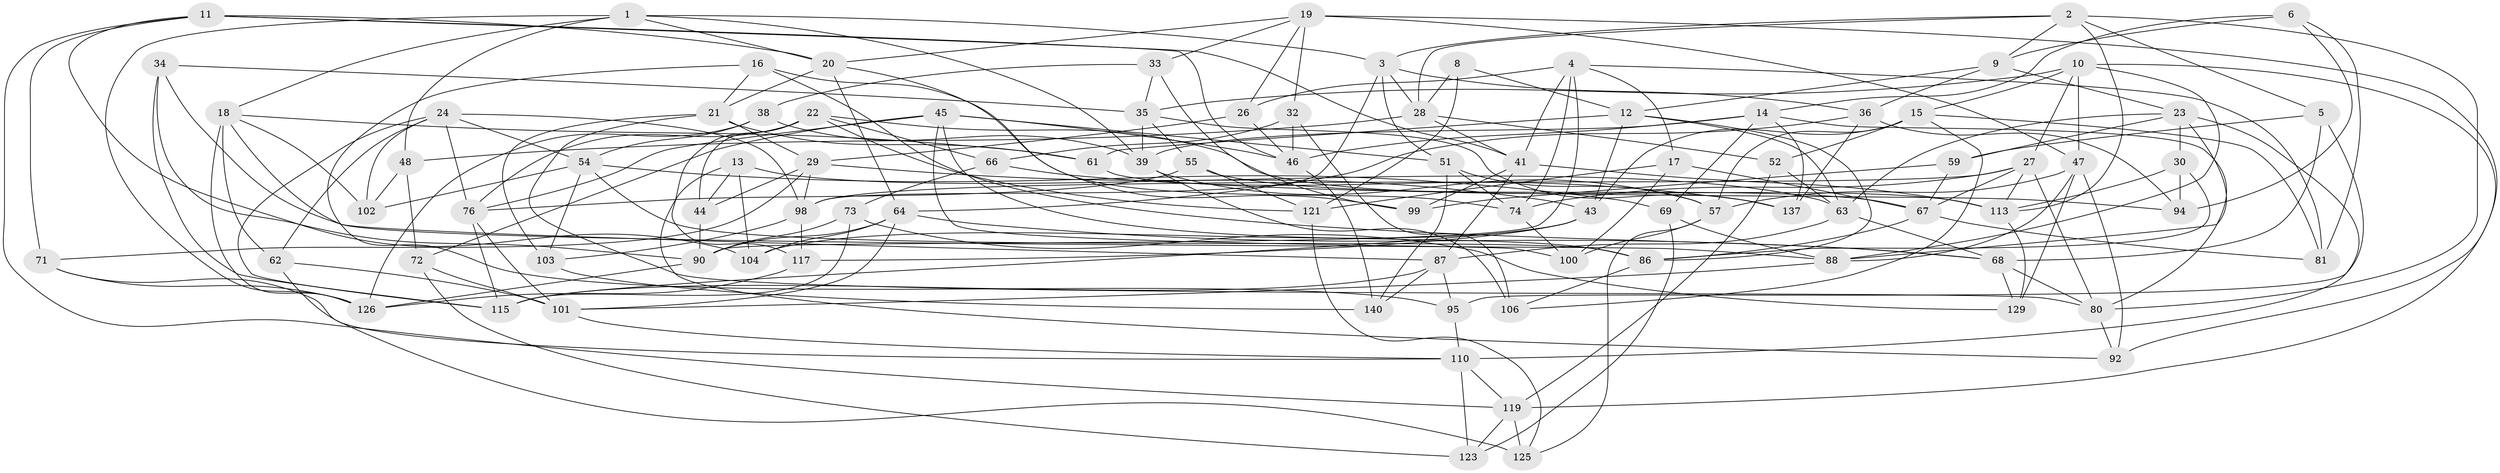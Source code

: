 // original degree distribution, {4: 1.0}
// Generated by graph-tools (version 1.1) at 2025/42/03/06/25 10:42:23]
// undirected, 90 vertices, 227 edges
graph export_dot {
graph [start="1"]
  node [color=gray90,style=filled];
  1 [super="+135"];
  2 [super="+84"];
  3 [super="+7"];
  4 [super="+60"];
  5;
  6;
  8;
  9 [super="+111"];
  10 [super="+42"];
  11 [super="+78"];
  12 [super="+50"];
  13;
  14 [super="+58"];
  15 [super="+97"];
  16;
  17;
  18 [super="+49"];
  19 [super="+25"];
  20 [super="+70"];
  21 [super="+31"];
  22 [super="+65"];
  23 [super="+75"];
  24 [super="+114"];
  26;
  27 [super="+37"];
  28 [super="+91"];
  29 [super="+53"];
  30;
  32;
  33;
  34;
  35 [super="+93"];
  36 [super="+40"];
  38;
  39 [super="+133"];
  41 [super="+56"];
  43 [super="+77"];
  44;
  45 [super="+96"];
  46 [super="+82"];
  47 [super="+138"];
  48;
  51 [super="+109"];
  52;
  54 [super="+89"];
  55;
  57 [super="+79"];
  59;
  61;
  62;
  63 [super="+83"];
  64 [super="+85"];
  66;
  67 [super="+132"];
  68 [super="+131"];
  69;
  71;
  72;
  73;
  74 [super="+134"];
  76 [super="+108"];
  80 [super="+112"];
  81;
  86 [super="+122"];
  87 [super="+105"];
  88 [super="+116"];
  90 [super="+128"];
  92;
  94;
  95;
  98 [super="+130"];
  99;
  100;
  101 [super="+107"];
  102;
  103;
  104;
  106;
  110 [super="+120"];
  113 [super="+124"];
  115 [super="+118"];
  117;
  119 [super="+136"];
  121 [super="+139"];
  123;
  125;
  126 [super="+127"];
  129;
  137;
  140;
  1 -- 48;
  1 -- 126;
  1 -- 18;
  1 -- 20;
  1 -- 3;
  1 -- 39;
  2 -- 113;
  2 -- 28;
  2 -- 9;
  2 -- 3;
  2 -- 5;
  2 -- 80;
  3 -- 98;
  3 -- 51;
  3 -- 28;
  3 -- 36;
  4 -- 81;
  4 -- 17;
  4 -- 74;
  4 -- 26;
  4 -- 90;
  4 -- 41;
  5 -- 68;
  5 -- 59;
  5 -- 95;
  6 -- 14;
  6 -- 81;
  6 -- 94;
  6 -- 9;
  8 -- 121 [weight=2];
  8 -- 12;
  8 -- 28;
  9 -- 36 [weight=2];
  9 -- 23;
  9 -- 12;
  10 -- 15;
  10 -- 35;
  10 -- 47;
  10 -- 119;
  10 -- 88;
  10 -- 27;
  11 -- 104;
  11 -- 71;
  11 -- 41;
  11 -- 119;
  11 -- 46;
  11 -- 20;
  12 -- 86;
  12 -- 63;
  12 -- 43;
  12 -- 61;
  13 -- 92;
  13 -- 63;
  13 -- 104;
  13 -- 44;
  14 -- 69;
  14 -- 39;
  14 -- 80;
  14 -- 137;
  14 -- 46;
  15 -- 81;
  15 -- 52;
  15 -- 57;
  15 -- 106;
  15 -- 43;
  16 -- 68;
  16 -- 74;
  16 -- 95;
  16 -- 21;
  17 -- 121;
  17 -- 100;
  17 -- 67;
  18 -- 87;
  18 -- 126;
  18 -- 62;
  18 -- 61;
  18 -- 102;
  19 -- 33;
  19 -- 20;
  19 -- 92;
  19 -- 32;
  19 -- 26;
  19 -- 47;
  20 -- 64;
  20 -- 99;
  20 -- 21;
  21 -- 103;
  21 -- 61;
  21 -- 29;
  21 -- 80;
  22 -- 66;
  22 -- 44;
  22 -- 121;
  22 -- 76;
  22 -- 117;
  22 -- 113;
  23 -- 88;
  23 -- 59;
  23 -- 63;
  23 -- 30;
  23 -- 110;
  24 -- 102;
  24 -- 62;
  24 -- 98;
  24 -- 54;
  24 -- 115;
  24 -- 76;
  26 -- 29;
  26 -- 46;
  27 -- 98;
  27 -- 74;
  27 -- 67;
  27 -- 113;
  27 -- 80;
  28 -- 48;
  28 -- 41;
  28 -- 52;
  29 -- 71;
  29 -- 43;
  29 -- 44;
  29 -- 98;
  30 -- 86;
  30 -- 94;
  30 -- 113;
  32 -- 46;
  32 -- 106;
  32 -- 66;
  33 -- 99;
  33 -- 35;
  33 -- 38;
  34 -- 88;
  34 -- 90;
  34 -- 115;
  34 -- 35;
  35 -- 55;
  35 -- 137;
  35 -- 39;
  36 -- 94;
  36 -- 64;
  36 -- 137;
  38 -- 126;
  38 -- 39;
  38 -- 54;
  39 -- 106;
  39 -- 57;
  41 -- 87;
  41 -- 99;
  41 -- 113;
  43 -- 115;
  43 -- 104;
  43 -- 117;
  44 -- 90;
  45 -- 76;
  45 -- 86;
  45 -- 72;
  45 -- 51;
  45 -- 100;
  45 -- 46;
  46 -- 140;
  47 -- 92;
  47 -- 129;
  47 -- 88;
  47 -- 57;
  48 -- 72;
  48 -- 102;
  51 -- 140;
  51 -- 57;
  51 -- 74 [weight=2];
  52 -- 63;
  52 -- 119;
  54 -- 103;
  54 -- 86;
  54 -- 102;
  54 -- 69;
  55 -- 67;
  55 -- 76;
  55 -- 121;
  57 -- 100;
  57 -- 125;
  59 -- 67;
  59 -- 99;
  61 -- 94;
  62 -- 101;
  62 -- 125;
  63 -- 87;
  63 -- 68;
  64 -- 90;
  64 -- 104;
  64 -- 68;
  64 -- 101;
  66 -- 137;
  66 -- 73;
  67 -- 81;
  67 -- 86;
  68 -- 80;
  68 -- 129;
  69 -- 123;
  69 -- 88;
  71 -- 126;
  71 -- 110;
  72 -- 101;
  72 -- 123;
  73 -- 129;
  73 -- 115;
  73 -- 90;
  74 -- 100;
  76 -- 115;
  76 -- 101;
  80 -- 92;
  86 -- 106;
  87 -- 115;
  87 -- 140;
  87 -- 95;
  88 -- 101;
  90 -- 126;
  95 -- 110;
  98 -- 117;
  98 -- 103;
  101 -- 110;
  103 -- 140;
  110 -- 123;
  110 -- 119;
  113 -- 129;
  117 -- 126;
  119 -- 125;
  119 -- 123;
  121 -- 125;
}
